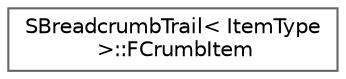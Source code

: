digraph "Graphical Class Hierarchy"
{
 // INTERACTIVE_SVG=YES
 // LATEX_PDF_SIZE
  bgcolor="transparent";
  edge [fontname=Helvetica,fontsize=10,labelfontname=Helvetica,labelfontsize=10];
  node [fontname=Helvetica,fontsize=10,shape=box,height=0.2,width=0.4];
  rankdir="LR";
  Node0 [id="Node000000",label="SBreadcrumbTrail\< ItemType\l \>::FCrumbItem",height=0.2,width=0.4,color="grey40", fillcolor="white", style="filled",URL="$d1/d08/structSBreadcrumbTrail_1_1FCrumbItem.html",tooltip="A container for data associated with a single crumb in the trail."];
}
